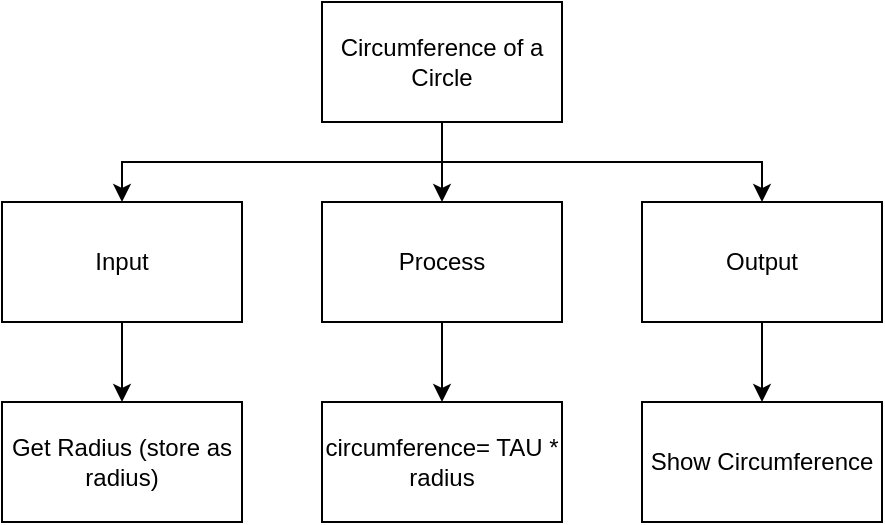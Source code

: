 <mxfile>
    <diagram id="uAeKDqbtMbNrYs8kSCyj" name="Page-1">
        <mxGraphModel dx="699" dy="714" grid="1" gridSize="10" guides="1" tooltips="1" connect="1" arrows="1" fold="1" page="1" pageScale="1" pageWidth="827" pageHeight="1169" math="0" shadow="0">
            <root>
                <mxCell id="0"/>
                <mxCell id="1" parent="0"/>
                <mxCell id="7" style="edgeStyle=none;html=1;entryX=0.5;entryY=0;entryDx=0;entryDy=0;strokeColor=default;rounded=0;" edge="1" parent="1" source="2" target="4">
                    <mxGeometry relative="1" as="geometry">
                        <Array as="points">
                            <mxPoint x="420" y="100"/>
                            <mxPoint x="260" y="100"/>
                        </Array>
                    </mxGeometry>
                </mxCell>
                <mxCell id="8" style="edgeStyle=none;rounded=0;html=1;exitX=0.5;exitY=1;exitDx=0;exitDy=0;entryX=0.5;entryY=0;entryDx=0;entryDy=0;strokeColor=default;" edge="1" parent="1" source="2" target="5">
                    <mxGeometry relative="1" as="geometry"/>
                </mxCell>
                <mxCell id="9" style="edgeStyle=none;rounded=0;html=1;exitX=0.5;exitY=1;exitDx=0;exitDy=0;entryX=0.5;entryY=0;entryDx=0;entryDy=0;strokeColor=default;" edge="1" parent="1" source="2" target="6">
                    <mxGeometry relative="1" as="geometry">
                        <Array as="points">
                            <mxPoint x="420" y="100"/>
                            <mxPoint x="580" y="100"/>
                        </Array>
                    </mxGeometry>
                </mxCell>
                <mxCell id="2" value="Circumference&amp;nbsp;of a Circle" style="rounded=0;whiteSpace=wrap;html=1;" vertex="1" parent="1">
                    <mxGeometry x="360" y="20" width="120" height="60" as="geometry"/>
                </mxCell>
                <mxCell id="11" style="edgeStyle=none;rounded=0;html=1;entryX=0.5;entryY=0;entryDx=0;entryDy=0;strokeColor=default;" edge="1" parent="1" source="4" target="10">
                    <mxGeometry relative="1" as="geometry"/>
                </mxCell>
                <mxCell id="4" value="Input" style="rounded=0;whiteSpace=wrap;html=1;" vertex="1" parent="1">
                    <mxGeometry x="200" y="120" width="120" height="60" as="geometry"/>
                </mxCell>
                <mxCell id="13" style="edgeStyle=none;rounded=0;html=1;entryX=0.5;entryY=0;entryDx=0;entryDy=0;strokeColor=default;" edge="1" parent="1" source="5" target="12">
                    <mxGeometry relative="1" as="geometry"/>
                </mxCell>
                <mxCell id="5" value="Process" style="rounded=0;whiteSpace=wrap;html=1;" vertex="1" parent="1">
                    <mxGeometry x="360" y="120" width="120" height="60" as="geometry"/>
                </mxCell>
                <mxCell id="15" style="edgeStyle=none;rounded=0;html=1;entryX=0.5;entryY=0;entryDx=0;entryDy=0;strokeColor=default;" edge="1" parent="1" source="6" target="14">
                    <mxGeometry relative="1" as="geometry"/>
                </mxCell>
                <mxCell id="6" value="Output" style="rounded=0;whiteSpace=wrap;html=1;" vertex="1" parent="1">
                    <mxGeometry x="520" y="120" width="120" height="60" as="geometry"/>
                </mxCell>
                <mxCell id="10" value="Get Radius (store as radius)" style="rounded=0;whiteSpace=wrap;html=1;" vertex="1" parent="1">
                    <mxGeometry x="200" y="220" width="120" height="60" as="geometry"/>
                </mxCell>
                <mxCell id="12" value="circumference= TAU * radius" style="rounded=0;whiteSpace=wrap;html=1;" vertex="1" parent="1">
                    <mxGeometry x="360" y="220" width="120" height="60" as="geometry"/>
                </mxCell>
                <mxCell id="14" value="Show Circumference" style="rounded=0;whiteSpace=wrap;html=1;" vertex="1" parent="1">
                    <mxGeometry x="520" y="220" width="120" height="60" as="geometry"/>
                </mxCell>
            </root>
        </mxGraphModel>
    </diagram>
</mxfile>